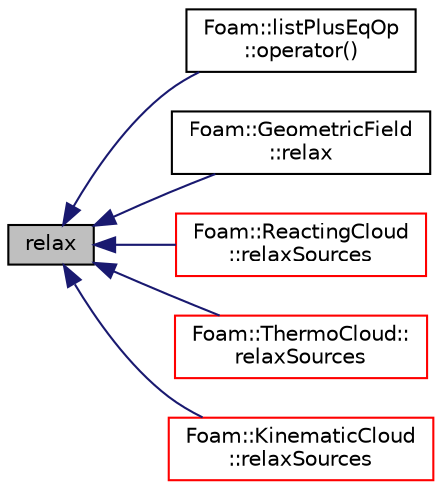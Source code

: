 digraph "relax"
{
  bgcolor="transparent";
  edge [fontname="Helvetica",fontsize="10",labelfontname="Helvetica",labelfontsize="10"];
  node [fontname="Helvetica",fontsize="10",shape=record];
  rankdir="LR";
  Node1 [label="relax",height=0.2,width=0.4,color="black", fillcolor="grey75", style="filled", fontcolor="black"];
  Node1 -> Node2 [dir="back",color="midnightblue",fontsize="10",style="solid",fontname="Helvetica"];
  Node2 [label="Foam::listPlusEqOp\l::operator()",height=0.2,width=0.4,color="black",URL="$a01394.html#ae4420a9fd791f5ab9ebad1a3150ba899"];
  Node1 -> Node3 [dir="back",color="midnightblue",fontsize="10",style="solid",fontname="Helvetica"];
  Node3 [label="Foam::GeometricField\l::relax",height=0.2,width=0.4,color="black",URL="$a00933.html#a2e99dfee2405fb3fc8f2b4692cb3ecaa",tooltip="Relax field (for steady-state solution). "];
  Node1 -> Node4 [dir="back",color="midnightblue",fontsize="10",style="solid",fontname="Helvetica"];
  Node4 [label="Foam::ReactingCloud\l::relaxSources",height=0.2,width=0.4,color="red",URL="$a02125.html#aad77979b03617aa35ab14baf646a795b",tooltip="Apply relaxation to (steady state) cloud sources. "];
  Node1 -> Node5 [dir="back",color="midnightblue",fontsize="10",style="solid",fontname="Helvetica"];
  Node5 [label="Foam::ThermoCloud::\lrelaxSources",height=0.2,width=0.4,color="red",URL="$a02665.html#a513557e0b75f538dafa50a7dd91aafcf",tooltip="Apply relaxation to (steady state) cloud sources. "];
  Node1 -> Node6 [dir="back",color="midnightblue",fontsize="10",style="solid",fontname="Helvetica"];
  Node6 [label="Foam::KinematicCloud\l::relaxSources",height=0.2,width=0.4,color="red",URL="$a01255.html#a1dda0eeb0d071a4a102739a96f4532f3",tooltip="Apply relaxation to (steady state) cloud sources. "];
}
